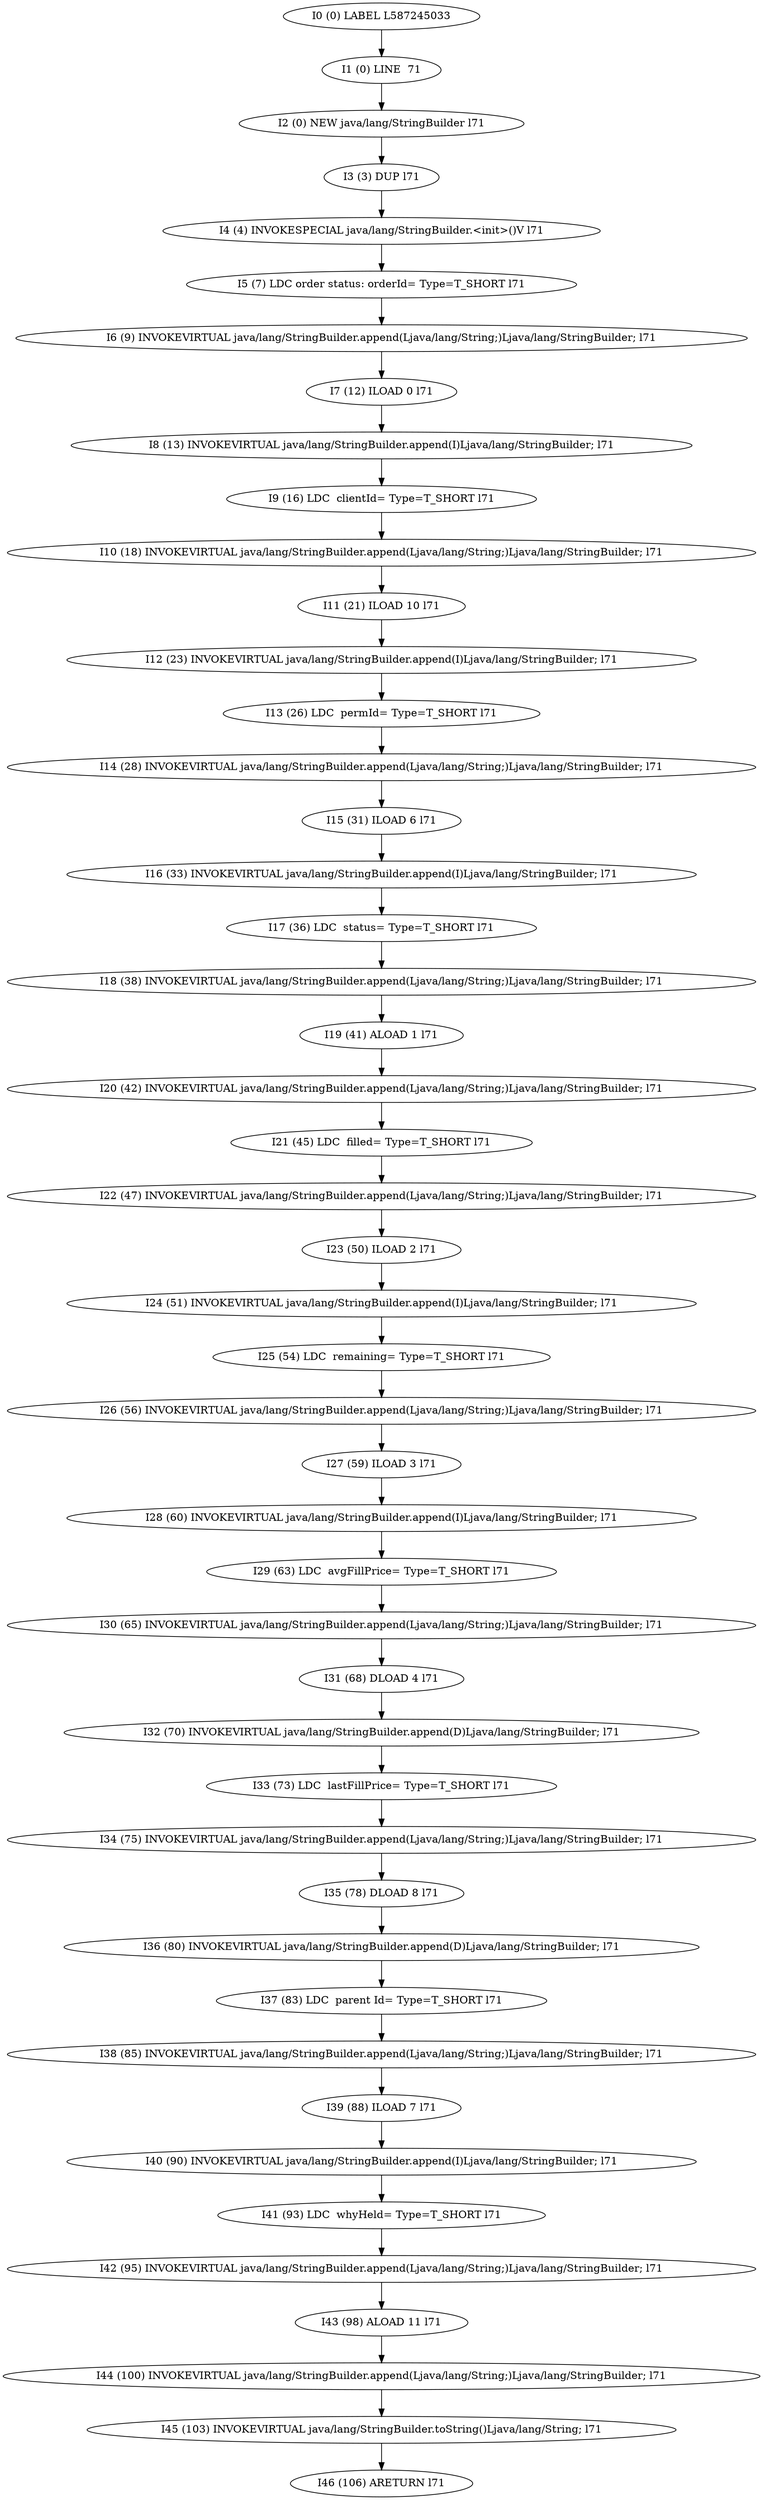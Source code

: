 digraph G {
  1 [ label="I0 (0) LABEL L587245033" ];
  2 [ label="I1 (0) LINE  71" ];
  3 [ label="I2 (0) NEW java/lang/StringBuilder l71" ];
  4 [ label="I3 (3) DUP l71" ];
  5 [ label="I4 (4) INVOKESPECIAL java/lang/StringBuilder.<init>()V l71" ];
  6 [ label="I5 (7) LDC order status: orderId= Type=T_SHORT l71" ];
  7 [ label="I6 (9) INVOKEVIRTUAL java/lang/StringBuilder.append(Ljava/lang/String;)Ljava/lang/StringBuilder; l71" ];
  8 [ label="I7 (12) ILOAD 0 l71" ];
  9 [ label="I8 (13) INVOKEVIRTUAL java/lang/StringBuilder.append(I)Ljava/lang/StringBuilder; l71" ];
  10 [ label="I9 (16) LDC  clientId= Type=T_SHORT l71" ];
  11 [ label="I10 (18) INVOKEVIRTUAL java/lang/StringBuilder.append(Ljava/lang/String;)Ljava/lang/StringBuilder; l71" ];
  12 [ label="I11 (21) ILOAD 10 l71" ];
  13 [ label="I12 (23) INVOKEVIRTUAL java/lang/StringBuilder.append(I)Ljava/lang/StringBuilder; l71" ];
  14 [ label="I13 (26) LDC  permId= Type=T_SHORT l71" ];
  15 [ label="I14 (28) INVOKEVIRTUAL java/lang/StringBuilder.append(Ljava/lang/String;)Ljava/lang/StringBuilder; l71" ];
  16 [ label="I15 (31) ILOAD 6 l71" ];
  17 [ label="I16 (33) INVOKEVIRTUAL java/lang/StringBuilder.append(I)Ljava/lang/StringBuilder; l71" ];
  18 [ label="I17 (36) LDC  status= Type=T_SHORT l71" ];
  19 [ label="I18 (38) INVOKEVIRTUAL java/lang/StringBuilder.append(Ljava/lang/String;)Ljava/lang/StringBuilder; l71" ];
  20 [ label="I19 (41) ALOAD 1 l71" ];
  21 [ label="I20 (42) INVOKEVIRTUAL java/lang/StringBuilder.append(Ljava/lang/String;)Ljava/lang/StringBuilder; l71" ];
  22 [ label="I21 (45) LDC  filled= Type=T_SHORT l71" ];
  23 [ label="I22 (47) INVOKEVIRTUAL java/lang/StringBuilder.append(Ljava/lang/String;)Ljava/lang/StringBuilder; l71" ];
  24 [ label="I23 (50) ILOAD 2 l71" ];
  25 [ label="I24 (51) INVOKEVIRTUAL java/lang/StringBuilder.append(I)Ljava/lang/StringBuilder; l71" ];
  26 [ label="I25 (54) LDC  remaining= Type=T_SHORT l71" ];
  27 [ label="I26 (56) INVOKEVIRTUAL java/lang/StringBuilder.append(Ljava/lang/String;)Ljava/lang/StringBuilder; l71" ];
  28 [ label="I27 (59) ILOAD 3 l71" ];
  29 [ label="I28 (60) INVOKEVIRTUAL java/lang/StringBuilder.append(I)Ljava/lang/StringBuilder; l71" ];
  30 [ label="I29 (63) LDC  avgFillPrice= Type=T_SHORT l71" ];
  31 [ label="I30 (65) INVOKEVIRTUAL java/lang/StringBuilder.append(Ljava/lang/String;)Ljava/lang/StringBuilder; l71" ];
  32 [ label="I31 (68) DLOAD 4 l71" ];
  33 [ label="I32 (70) INVOKEVIRTUAL java/lang/StringBuilder.append(D)Ljava/lang/StringBuilder; l71" ];
  34 [ label="I33 (73) LDC  lastFillPrice= Type=T_SHORT l71" ];
  35 [ label="I34 (75) INVOKEVIRTUAL java/lang/StringBuilder.append(Ljava/lang/String;)Ljava/lang/StringBuilder; l71" ];
  36 [ label="I35 (78) DLOAD 8 l71" ];
  37 [ label="I36 (80) INVOKEVIRTUAL java/lang/StringBuilder.append(D)Ljava/lang/StringBuilder; l71" ];
  38 [ label="I37 (83) LDC  parent Id= Type=T_SHORT l71" ];
  39 [ label="I38 (85) INVOKEVIRTUAL java/lang/StringBuilder.append(Ljava/lang/String;)Ljava/lang/StringBuilder; l71" ];
  40 [ label="I39 (88) ILOAD 7 l71" ];
  41 [ label="I40 (90) INVOKEVIRTUAL java/lang/StringBuilder.append(I)Ljava/lang/StringBuilder; l71" ];
  42 [ label="I41 (93) LDC  whyHeld= Type=T_SHORT l71" ];
  43 [ label="I42 (95) INVOKEVIRTUAL java/lang/StringBuilder.append(Ljava/lang/String;)Ljava/lang/StringBuilder; l71" ];
  44 [ label="I43 (98) ALOAD 11 l71" ];
  45 [ label="I44 (100) INVOKEVIRTUAL java/lang/StringBuilder.append(Ljava/lang/String;)Ljava/lang/StringBuilder; l71" ];
  46 [ label="I45 (103) INVOKEVIRTUAL java/lang/StringBuilder.toString()Ljava/lang/String; l71" ];
  47 [ label="I46 (106) ARETURN l71" ];
  1 -> 2 [ label="" ];
  2 -> 3 [ label="" ];
  3 -> 4 [ label="" ];
  4 -> 5 [ label="" ];
  5 -> 6 [ label="" ];
  6 -> 7 [ label="" ];
  7 -> 8 [ label="" ];
  8 -> 9 [ label="" ];
  9 -> 10 [ label="" ];
  10 -> 11 [ label="" ];
  11 -> 12 [ label="" ];
  12 -> 13 [ label="" ];
  13 -> 14 [ label="" ];
  14 -> 15 [ label="" ];
  15 -> 16 [ label="" ];
  16 -> 17 [ label="" ];
  17 -> 18 [ label="" ];
  18 -> 19 [ label="" ];
  19 -> 20 [ label="" ];
  20 -> 21 [ label="" ];
  21 -> 22 [ label="" ];
  22 -> 23 [ label="" ];
  23 -> 24 [ label="" ];
  24 -> 25 [ label="" ];
  25 -> 26 [ label="" ];
  26 -> 27 [ label="" ];
  27 -> 28 [ label="" ];
  28 -> 29 [ label="" ];
  29 -> 30 [ label="" ];
  30 -> 31 [ label="" ];
  31 -> 32 [ label="" ];
  32 -> 33 [ label="" ];
  33 -> 34 [ label="" ];
  34 -> 35 [ label="" ];
  35 -> 36 [ label="" ];
  36 -> 37 [ label="" ];
  37 -> 38 [ label="" ];
  38 -> 39 [ label="" ];
  39 -> 40 [ label="" ];
  40 -> 41 [ label="" ];
  41 -> 42 [ label="" ];
  42 -> 43 [ label="" ];
  43 -> 44 [ label="" ];
  44 -> 45 [ label="" ];
  45 -> 46 [ label="" ];
  46 -> 47 [ label="" ];
}
